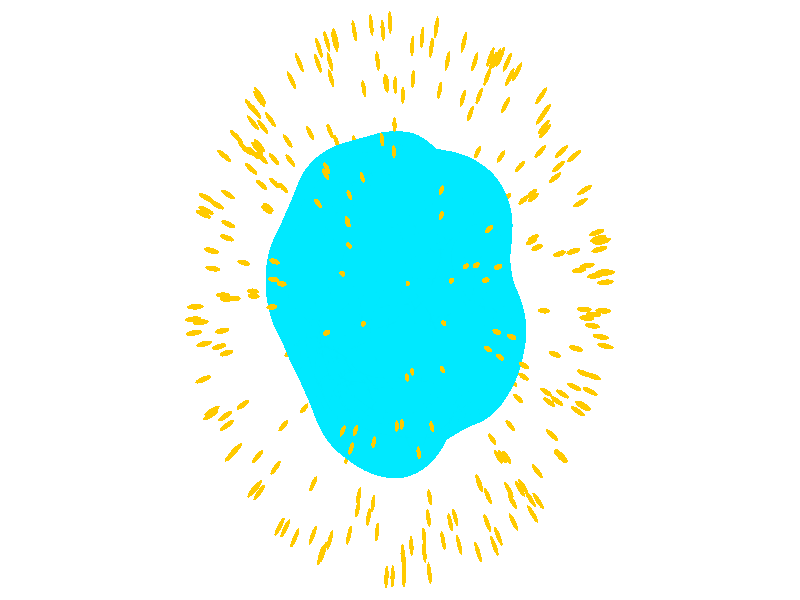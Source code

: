 // Persistence of Vision Ray Tracer Scene Description File
// File: SnailShell.pov

#version 3.6; // current version is 3.8

/* 
Information on Pov-Ray:
 
My personal introduction into Pov-Ray was the excellent book "3D-Welten, professionelle Animationen und fotorealistische Grafiken mit Raytracing" from 
Toni Lama by Carl Hanser Verlag München Wien, 2004. Apart of that I recommend the Pov-Ray-homepage (http://www.povray.org).

Further information on Pov-Ray can be found at https://sus.ziti.uni-heidelberg.de/Lehre/WS2021_Tools/POVRAY/POVRAY_PeterFischer.pdf,  
https://wiki.povray.org/content/Main_Page, https://de.wikibooks.org/wiki/Raytracing_mit_POV-Ray or, in german language, here: https://www.f-lohmueller.de/pov_tut/pov__ger.htm
*/ 
 
/*
---------------------------------------------------Modeling approach---------------------------------------------- 

This file shows the first step of arranging elements on the surface of a given particle and arranging them according to the surface's normals. 

The particle is produced by randomly distributing elements in a sphere-like way and fusing them into a blob.

Elements are distributed randomly and evenly around this structure. This is achieved by first distributing them evenly along a cylinder with the same radius as the sphere and with this radius has heigt. Subsequently positions are projected onto the sphere, before being rotated randomly around the cylinder's axis. 

In the next step positions will close in onto the sphere step-wise until they reach the particle's surface. Tested by the inside-function. Finally they will be aligned according to the particle's normals. 
*/ 
                
//-----------------------------------Scene settings (Camera, light, background)-------------------------------------------------

global_settings {
    assumed_gamma 1.0
    max_trace_level 5
}


// orthographic projection using parallel camera rays
// Could be used to render a planar image map, for example
#declare Ortho = camera {
    orthographic
    location <-3, 0, -7>    // position & direction of view
    look_at  <0,0,0>
    right 1.2*16*x            // horizontal size of view
    up 1.2*9*y               // vertical size of view
}



camera {
	Ortho
}


background {
	color rgb <1, 1, 1>
}


// create a regular point light source
light_source {
    0*x                  // light's position (translated below)
    color rgb <1,1,1>    // light's color
    translate <-10, 10, -30>
} 
light_source {
    0*x                  // light's position (translated below)
    color rgb <0.6,0.6,0.6>    // light's color
    translate <30, 10, -10>
}  


/*

//Das Koordinatensystem

cylinder { 
	<-1000, 0, 0>, <1000, 0, 0>, 1 
  	pigment {
    		color rgb <1,0,0>     // solid color pigment
  	}
}

cylinder { 
	<0, -1000, 0>, <0, 1000, 0>, 1 
  	pigment {
    		color rgb <0,1,0>     // solid color pigment
  	}
}

cylinder { 
	<0, 0, -1000>, <0, 0, 1000>, 1 
  	pigment {
    		color rgb <0,0,1>     // solid color pigment
  	}
} 

*/

//---------------------------Objects-----------------------------------------------------------------       

#declare chance1 = seed (5); //Initiation of random numbers

#declare Virus = blob {      //Declaration of the particle
	threshold 0.6
	#declare ticker = 0; 
	#while (ticker < 250)
		#declare R = 2.3; 
		#declare P1 = <R *rand(chance1), 0, 0>; 		//Distribution along the radius
		#declare H = R*(2*rand(chance1) - 1); 			//Distribution on a cylinder of height and radius R
		#declare Angle = degrees(acos(H/R)); 		
		#declare P1 = vrotate (P1, <0, 0, Angle>);		//Projection onto the sphere
		#declare P1 = vrotate (P1, <360*rand(chance1), 0, 0>);	//random rotation around the second spherical axis.
		sphere { 
			<0, 0, 0>, 1.6, 1
 			translate P1   
   			texture{ 	
				pigment {
					color rgb <0,208/255,1>
				}
         			finish {
					specular 0.6 
				}
			}
		} 

	#declare ticker = ticker + 1; 
	#end 
}

object {
	Virus
}


//Elements to be arranged on the virus's surface

#declare ticker = 0; 
#while (ticker < 300) 						//Distribution of 300 elements

	#declare R = 5; 						//For a start in the distance of R from the origin						

	#declare H = R*(2*rand(chance1) - 1); 				//Distribution on a cylinder of height and radius R
	#declare Angle = degrees(acos(H/R)); 				//Angle for projecting on the sphere's surface. 

	sphere { 
		<0, 0, 0>, 0.05
 		scale <4, 1, 1> 
		translate <R, 0, 0> 
		rotate <0, 0, Angle>
		rotate <360 * rand(chance1), 0, 0>
   		texture{ 
			pigment {
				color rgb <1,150/255,0>
			}
         		finish {
				specular 0.6 
			}
		}
	}   
         
#declare ticker = ticker + 1;
#end


